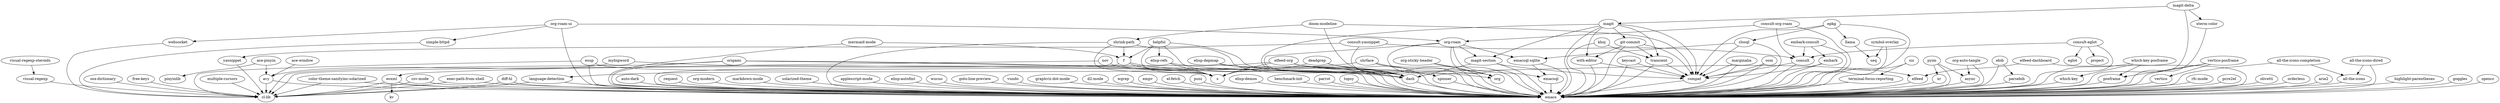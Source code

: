 digraph G {"khoj" -> "emacs";
"khoj" -> "transient";
"exec-path-from-shell" -> "emacs";
"exec-path-from-shell" -> "cl-lib";
"consult-yasnippet" -> "emacs";
"consult-yasnippet" -> "yasnippet";
"consult-yasnippet" -> "consult";
"multiple-cursors" -> "cl-lib";
"terminal-focus-reporting" -> "emacs";
"free-keys" -> "cl-lib";
"async" -> "emacs";
"elfeed-org" -> "elfeed";
"elfeed-org" -> "org";
"elfeed-org" -> "dash";
"elfeed-org" -> "s";
"elfeed-org" -> "cl-lib";
"pyim" -> "emacs";
"pyim" -> "async";
"pyim" -> "xr";
"language-detection" -> "emacs";
"language-detection" -> "cl-lib";
"nov" -> "esxml";
"nov" -> "emacs";
"csv-mode" -> "emacs";
"csv-mode" -> "cl-lib";
"rfc-mode" -> "emacs";
"keycast" -> "emacs";
"keycast" -> "compat";
"elfeed-dashboard" -> "emacs";
"elfeed-dashboard" -> "elfeed";
"visual-regexp" -> "cl-lib";
"pcre2el" -> "emacs";
"yasnippet" -> "cl-lib";
"websocket" -> "cl-lib";
"mermaid-mode" -> "f";
"mermaid-mode" -> "emacs";
"parsebib" -> "emacs";
"xr" -> "emacs";
"olivetti" -> "emacs";
"magit-delta" -> "emacs";
"magit-delta" -> "magit";
"magit-delta" -> "xterm-color";
"transient" -> "emacs";
"transient" -> "compat";
"orderless" -> "emacs";
"aria2" -> "emacs";
"posframe" -> "emacs";
"embark-consult" -> "emacs";
"embark-consult" -> "embark";
"embark-consult" -> "consult";
"highlight-parentheses" -> "emacs";
"visual-regexp-steroids" -> "visual-regexp";
"consult-org-roam" -> "emacs";
"consult-org-roam" -> "org-roam";
"consult-org-roam" -> "consult";
"goggles" -> "emacs";
"osx-dictionary" -> "cl-lib";
"opencc" -> "emacs";
"auto-dark" -> "emacs";
"marginalia" -> "emacs";
"marginalia" -> "compat";
"ace-pinyin" -> "avy";
"ace-pinyin" -> "pinyinlib";
"esup" -> "cl-lib";
"esup" -> "s";
"esup" -> "emacs";
"request" -> "emacs";
"org-modern" -> "emacs";
"magit-section" -> "emacs";
"magit-section" -> "compat";
"magit-section" -> "dash";
"markdown-mode" -> "emacs";
"solarized-theme" -> "emacs";
"all-the-icons-completion" -> "emacs";
"all-the-icons-completion" -> "all-the-icons";
"which-key" -> "emacs";
"simple-httpd" -> "cl-lib";
"applescript-mode" -> "emacs";
"magit" -> "emacs";
"magit" -> "compat";
"magit" -> "dash";
"magit" -> "git-commit";
"magit" -> "magit-section";
"magit" -> "transient";
"magit" -> "with-editor";
"llama" -> "seq";
"ace-window" -> "avy";
"org-roam" -> "emacs";
"org-roam" -> "dash";
"org-roam" -> "org";
"org-roam" -> "emacsql";
"org-roam" -> "emacsql-sqlite";
"org-roam" -> "magit-section";
"esxml" -> "emacs";
"esxml" -> "kv";
"esxml" -> "cl-lib";
"elfeed" -> "emacs";
"f" -> "emacs";
"f" -> "s";
"f" -> "dash";
"shrface" -> "emacs";
"shrface" -> "org";
"shrface" -> "language-detection";
"all-the-icons-dired" -> "emacs";
"all-the-icons-dired" -> "all-the-icons";
"elisp-autofmt" -> "emacs";
"wucuo" -> "emacs";
"closql" -> "emacs";
"closql" -> "compat";
"closql" -> "emacsql-sqlite";
"shrink-path" -> "emacs";
"shrink-path" -> "s";
"shrink-path" -> "dash";
"shrink-path" -> "f";
"consult-eglot" -> "emacs";
"consult-eglot" -> "eglot";
"consult-eglot" -> "consult";
"consult-eglot" -> "project";
"color-theme-sanityinc-solarized" -> "emacs";
"color-theme-sanityinc-solarized" -> "cl-lib";
"sis" -> "emacs";
"sis" -> "terminal-focus-reporting";
"doom-modeline" -> "emacs";
"doom-modeline" -> "compat";
"doom-modeline" -> "shrink-path";
"goto-line-preview" -> "emacs";
"dash" -> "emacs";
"spinner" -> "emacs";
"vundo" -> "emacs";
"with-editor" -> "emacs";
"with-editor" -> "compat";
"emacsql-sqlite" -> "emacs";
"emacsql-sqlite" -> "emacsql";
"consult" -> "emacs";
"consult" -> "compat";
"graphviz-dot-mode" -> "emacs";
"epkg" -> "emacs";
"epkg" -> "compat";
"epkg" -> "closql";
"epkg" -> "llama";
"all-the-icons" -> "emacs";
"origami" -> "s";
"origami" -> "dash";
"origami" -> "emacs";
"origami" -> "cl-lib";
"which-key-posframe" -> "emacs";
"which-key-posframe" -> "posframe";
"which-key-posframe" -> "which-key";
"avy" -> "emacs";
"avy" -> "cl-lib";
"embark" -> "emacs";
"embark" -> "compat";
"helpful" -> "emacs";
"helpful" -> "dash";
"helpful" -> "s";
"helpful" -> "f";
"helpful" -> "elisp-refs";
"mybigword" -> "emacs";
"mybigword" -> "avy";
"d2-mode" -> "emacs";
"vertico-posframe" -> "emacs";
"vertico-posframe" -> "posframe";
"vertico-posframe" -> "vertico";
"wgrep" -> "emacs";
"empv" -> "emacs";
"el-fetch" -> "emacs";
"emacsql" -> "emacs";
"diff-hl" -> "cl-lib";
"diff-hl" -> "emacs";
"org-auto-tangle" -> "emacs";
"org-auto-tangle" -> "async";
"elisp-refs" -> "dash";
"elisp-refs" -> "s";
"symbol-overlay" -> "emacs";
"symbol-overlay" -> "seq";
"xterm-color" -> "emacs";
"elisp-depmap" -> "emacs";
"elisp-depmap" -> "dash";
"org-roam-ui" -> "emacs";
"org-roam-ui" -> "org-roam";
"org-roam-ui" -> "simple-httpd";
"org-roam-ui" -> "websocket";
"deadgrep" -> "emacs";
"deadgrep" -> "dash";
"deadgrep" -> "s";
"deadgrep" -> "spinner";
"puni" -> "emacs";
"elisp-demos" -> "emacs";
"benchmark-init" -> "emacs";
"parrot" -> "emacs";
"vertico" -> "emacs";
"compat" -> "emacs";
"osm" -> "emacs";
"osm" -> "compat";
"org-sticky-header" -> "emacs";
"org-sticky-header" -> "org";
"ebib" -> "parsebib";
"ebib" -> "emacs";
"git-commit" -> "emacs";
"git-commit" -> "compat";
"git-commit" -> "transient";
"git-commit" -> "with-editor";
"topsy" -> "emacs";
}